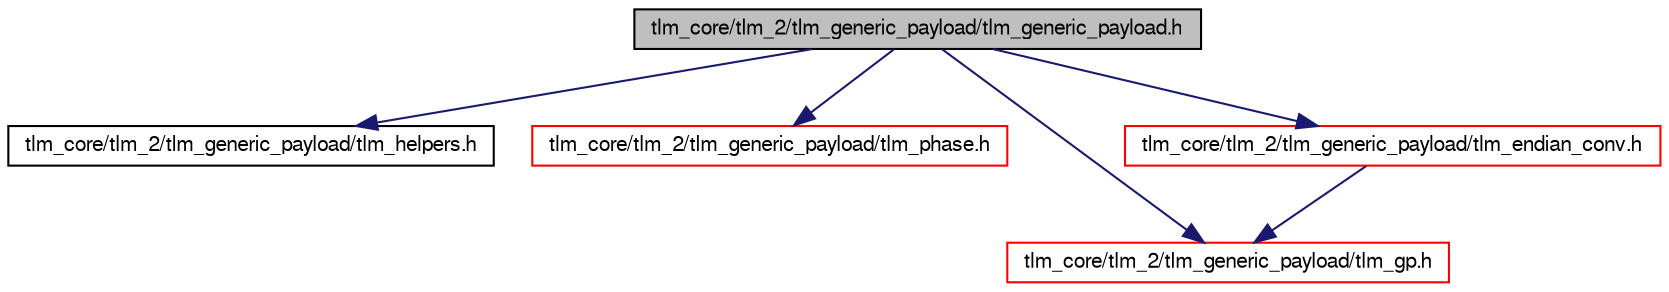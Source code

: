 digraph G
{
  edge [fontname="FreeSans",fontsize="10",labelfontname="FreeSans",labelfontsize="10"];
  node [fontname="FreeSans",fontsize="10",shape=record];
  Node1 [label="tlm_core/tlm_2/tlm_generic_payload/tlm_generic_payload.h",height=0.2,width=0.4,color="black", fillcolor="grey75", style="filled" fontcolor="black"];
  Node1 -> Node2 [color="midnightblue",fontsize="10",style="solid",fontname="FreeSans"];
  Node2 [label="tlm_core/tlm_2/tlm_generic_payload/tlm_helpers.h",height=0.2,width=0.4,color="black", fillcolor="white", style="filled",URL="$a00151.html"];
  Node1 -> Node3 [color="midnightblue",fontsize="10",style="solid",fontname="FreeSans"];
  Node3 [label="tlm_core/tlm_2/tlm_generic_payload/tlm_phase.h",height=0.2,width=0.4,color="red", fillcolor="white", style="filled",URL="$a00152.html"];
  Node1 -> Node4 [color="midnightblue",fontsize="10",style="solid",fontname="FreeSans"];
  Node4 [label="tlm_core/tlm_2/tlm_generic_payload/tlm_gp.h",height=0.2,width=0.4,color="red", fillcolor="white", style="filled",URL="$a00150.html"];
  Node1 -> Node5 [color="midnightblue",fontsize="10",style="solid",fontname="FreeSans"];
  Node5 [label="tlm_core/tlm_2/tlm_generic_payload/tlm_endian_conv.h",height=0.2,width=0.4,color="red", fillcolor="white", style="filled",URL="$a00148.html"];
  Node5 -> Node4 [color="midnightblue",fontsize="10",style="solid",fontname="FreeSans"];
}
